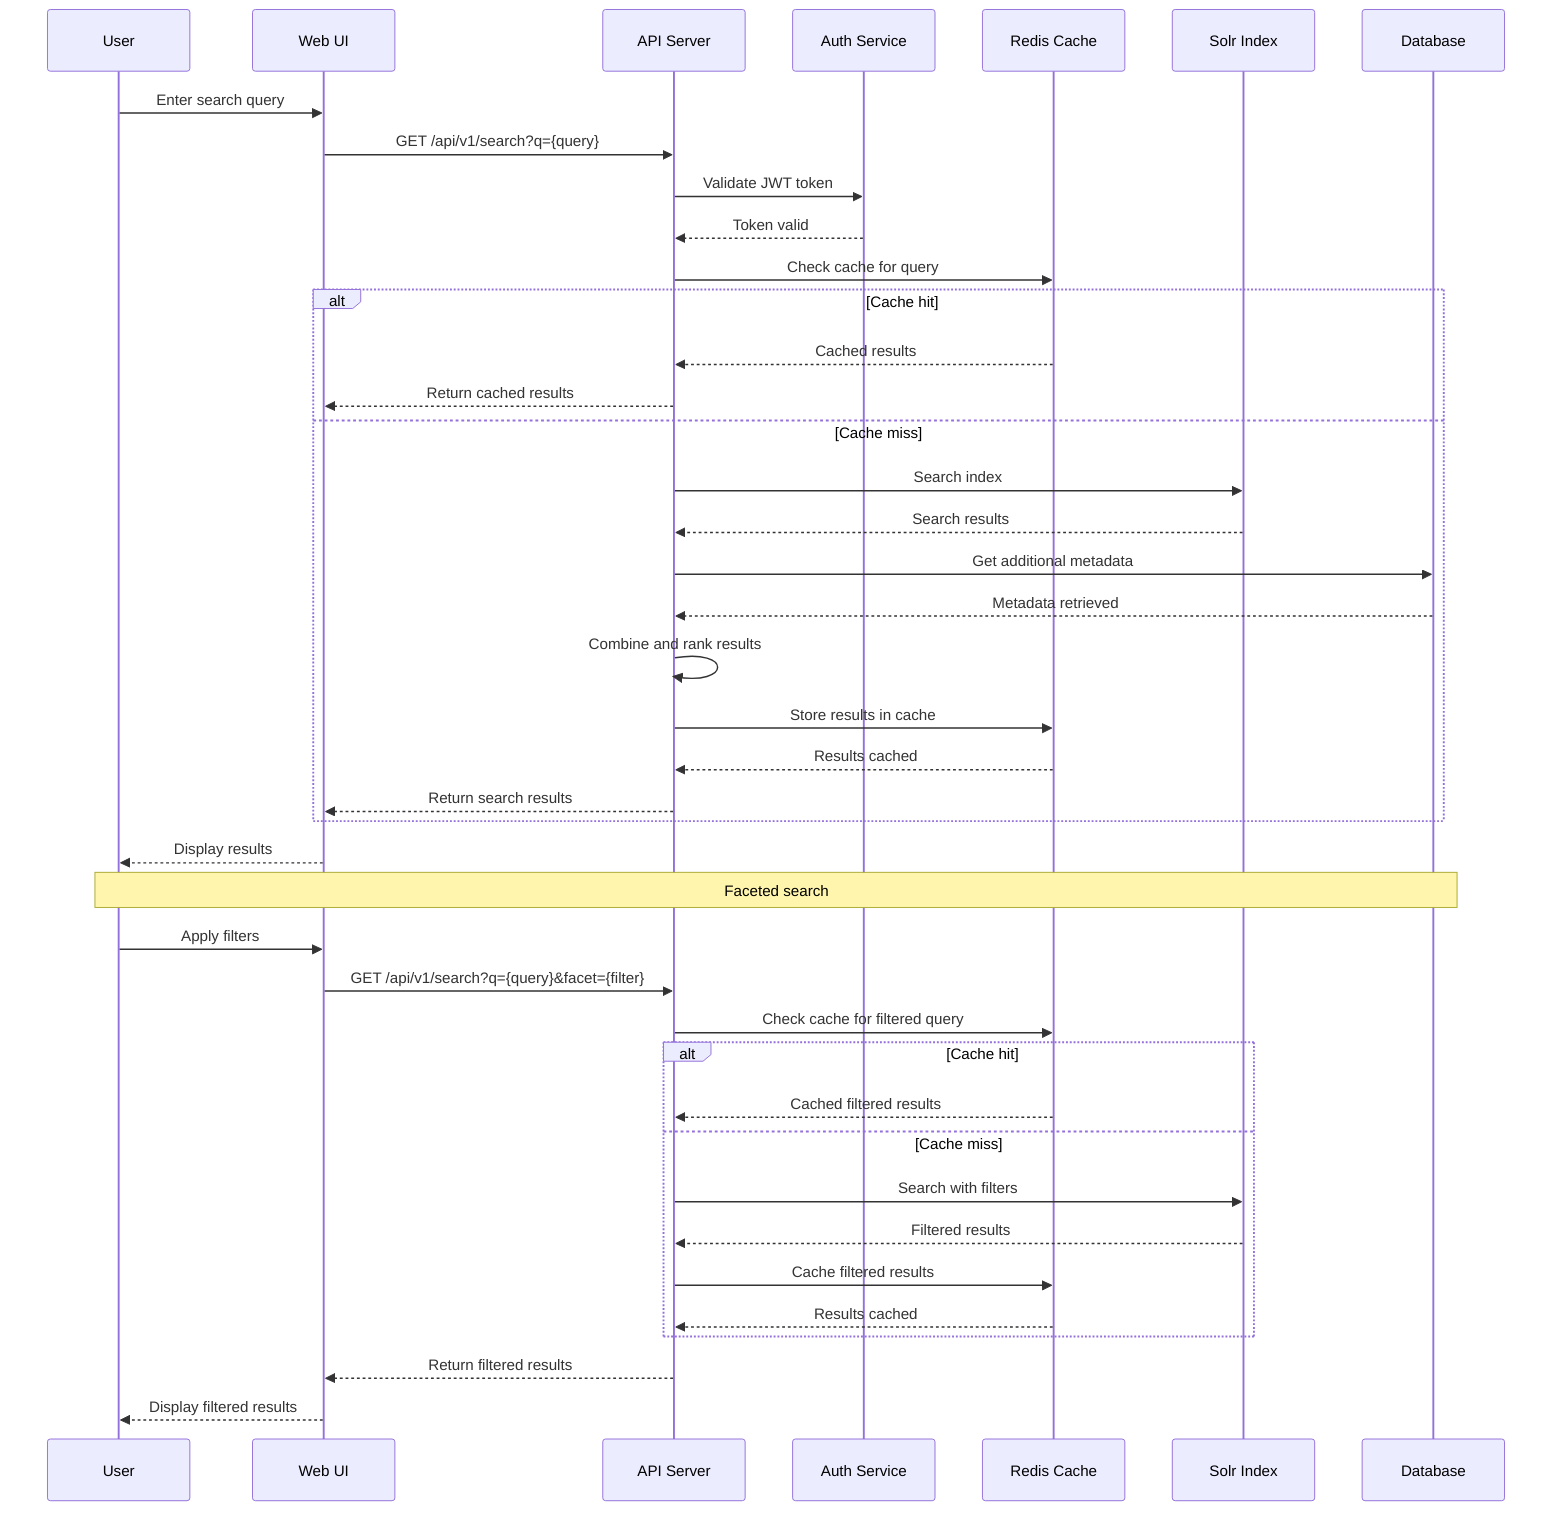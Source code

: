 sequenceDiagram
    participant U as User
    participant UI as Web UI
    participant API as API Server
    participant AUTH as Auth Service
    participant CACHE as Redis Cache
    participant SOLR as Solr Index
    participant DB as Database

    U->>UI: Enter search query
    UI->>API: GET /api/v1/search?q={query}
    
    API->>AUTH: Validate JWT token
    AUTH-->>API: Token valid
    
    API->>CACHE: Check cache for query
    alt Cache hit
        CACHE-->>API: Cached results
        API-->>UI: Return cached results
    else Cache miss
        API->>SOLR: Search index
        SOLR-->>API: Search results
        
        API->>DB: Get additional metadata
        DB-->>API: Metadata retrieved
        
        API->>API: Combine and rank results
        
        API->>CACHE: Store results in cache
        CACHE-->>API: Results cached
        
        API-->>UI: Return search results
    end
    
    UI-->>U: Display results
    
    Note over U,DB: Faceted search
    U->>UI: Apply filters
    UI->>API: GET /api/v1/search?q={query}&facet={filter}
    
    API->>CACHE: Check cache for filtered query
    alt Cache hit
        CACHE-->>API: Cached filtered results
    else Cache miss
        API->>SOLR: Search with filters
        SOLR-->>API: Filtered results
        
        API->>CACHE: Cache filtered results
        CACHE-->>API: Results cached
    end
    
    API-->>UI: Return filtered results
    UI-->>U: Display filtered results